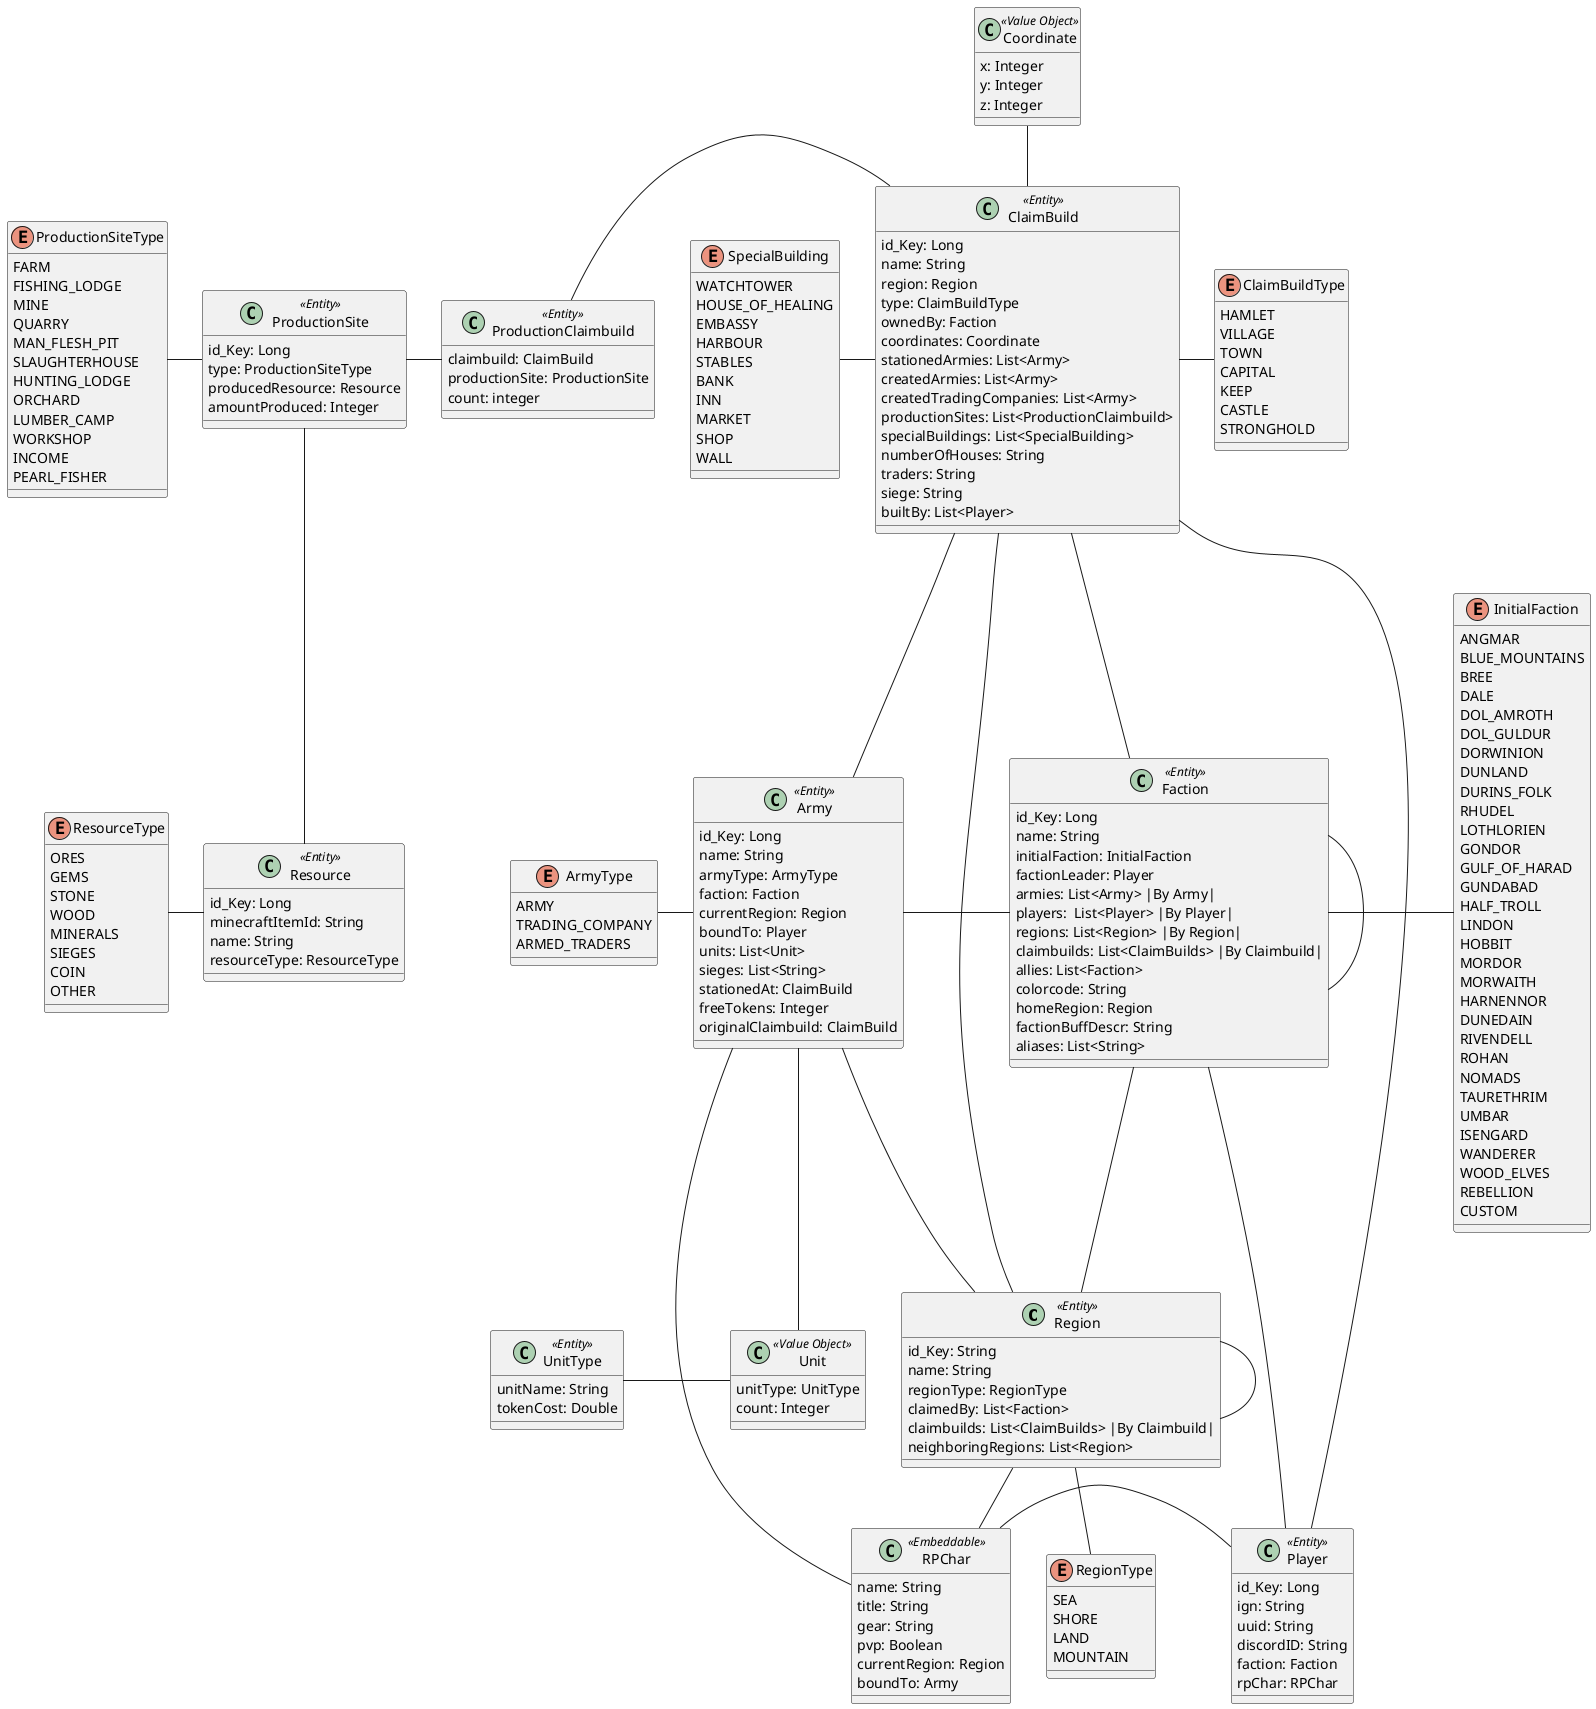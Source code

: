 @startuml
class Region <<Entity>> {
    id_Key: String
    name: String
    regionType: RegionType
    claimedBy: List<Faction>
    claimbuilds: List<ClaimBuilds> |By Claimbuild|
    neighboringRegions: List<Region>
}

enum RegionType {
    SEA
    SHORE
    LAND
    MOUNTAIN
}

class ClaimBuild <<Entity>> {
    id_Key: Long
    name: String
    region: Region
    type: ClaimBuildType
    ownedBy: Faction
    coordinates: Coordinate
    stationedArmies: List<Army>
    createdArmies: List<Army>
    createdTradingCompanies: List<Army>
    productionSites: List<ProductionClaimbuild>
    specialBuildings: List<SpecialBuilding>
    numberOfHouses: String
    traders: String
    siege: String
    builtBy: List<Player>
}

enum ClaimBuildType {
    HAMLET
    VILLAGE
    TOWN
    CAPITAL
    KEEP
    CASTLE
    STRONGHOLD
}

enum InitialFaction {
    ANGMAR
    BLUE_MOUNTAINS
    BREE
    DALE
    DOL_AMROTH
    DOL_GULDUR
    DORWINION
    DUNLAND
    DURINS_FOLK
    RHUDEL
    LOTHLORIEN
    GONDOR
    GULF_OF_HARAD
    GUNDABAD
    HALF_TROLL
    LINDON
    HOBBIT
    MORDOR
    MORWAITH
    HARNENNOR
    DUNEDAIN
    RIVENDELL
    ROHAN
    NOMADS
    TAURETHRIM
    UMBAR
    ISENGARD
    WANDERER
    WOOD_ELVES
    REBELLION
    CUSTOM
}

class Faction <<Entity>> {
    id_Key: Long
    name: String
    initialFaction: InitialFaction
    factionLeader: Player
    armies: List<Army> |By Army|
    players:  List<Player> |By Player|
    regions: List<Region> |By Region|
    claimbuilds: List<ClaimBuilds> |By Claimbuild|
    allies: List<Faction>
    colorcode: String
    homeRegion: Region
    factionBuffDescr: String
    aliases: List<String>

}

class Player <<Entity>> {
    id_Key: Long
    ign: String
    uuid: String
    discordID: String
    faction: Faction
    rpChar: RPChar
}

class RPChar <<Embeddable>> {
    name: String
    title: String
    gear: String
    pvp: Boolean
    currentRegion: Region
    boundTo: Army
}

class Coordinate <<Value Object>> {
    x: Integer
    y: Integer
    z: Integer
}

class ProductionSite <<Entity>> {
    id_Key: Long
    type: ProductionSiteType
    producedResource: Resource
    amountProduced: Integer
}

class Resource <<Entity>> {
    id_Key: Long
    minecraftItemId: String
    name: String
    resourceType: ResourceType
}

enum ResourceType {
    ORES
    GEMS
    STONE
    WOOD
    MINERALS
    SIEGES
    COIN
    OTHER
}

class ProductionClaimbuild <<Entity>> {
    claimbuild: ClaimBuild
    productionSite: ProductionSite
    count: integer
}

enum ProductionSiteType {
    FARM
    FISHING_LODGE
    MINE
    QUARRY
    MAN_FLESH_PIT
    SLAUGHTERHOUSE
    HUNTING_LODGE
    ORCHARD
    LUMBER_CAMP
    WORKSHOP
    INCOME
    PEARL_FISHER
}

enum SpecialBuilding {
    WATCHTOWER
    HOUSE_OF_HEALING
    EMBASSY
    HARBOUR
    STABLES
    BANK
    INN
    MARKET
    SHOP
    WALL
}

class Army <<Entity>> {
    id_Key: Long
    name: String
    armyType: ArmyType
    faction: Faction
    currentRegion: Region
    boundTo: Player
    units: List<Unit>
    sieges: List<String>
    stationedAt: ClaimBuild
    freeTokens: Integer
    originalClaimbuild: ClaimBuild
}

enum ArmyType {
    ARMY
    TRADING_COMPANY
    ARMED_TRADERS
}

class Unit <<Value Object>> {
    unitType: UnitType
    count: Integer
}

class UnitType <<Entity>> {
    unitName: String
    tokenCost: Double
}

Region -  ClaimBuild
Region - Region
Region -down- RPChar
RegionType -up- Region

Faction -down- Region
Faction -right Player
Faction -right- InitialFaction
Faction -left Army
Faction -up- ClaimBuild
Faction - Faction

ClaimBuild - Player
ClaimBuild -right- ClaimBuildType
ClaimBuild -up- Coordinate
ClaimBuild - Army

ProductionSite - ProductionClaimbuild
ProductionSite -down- Resource
Resource -left- ResourceType
ProductionClaimbuild - ClaimBuild
SpecialBuilding - ClaimBuild

ProductionSite -left- ProductionSiteType


RPChar - Player

Army -down- Unit
Army - Region
Army - RPChar

ArmyType - Army

UnitType - Unit

@enduml
